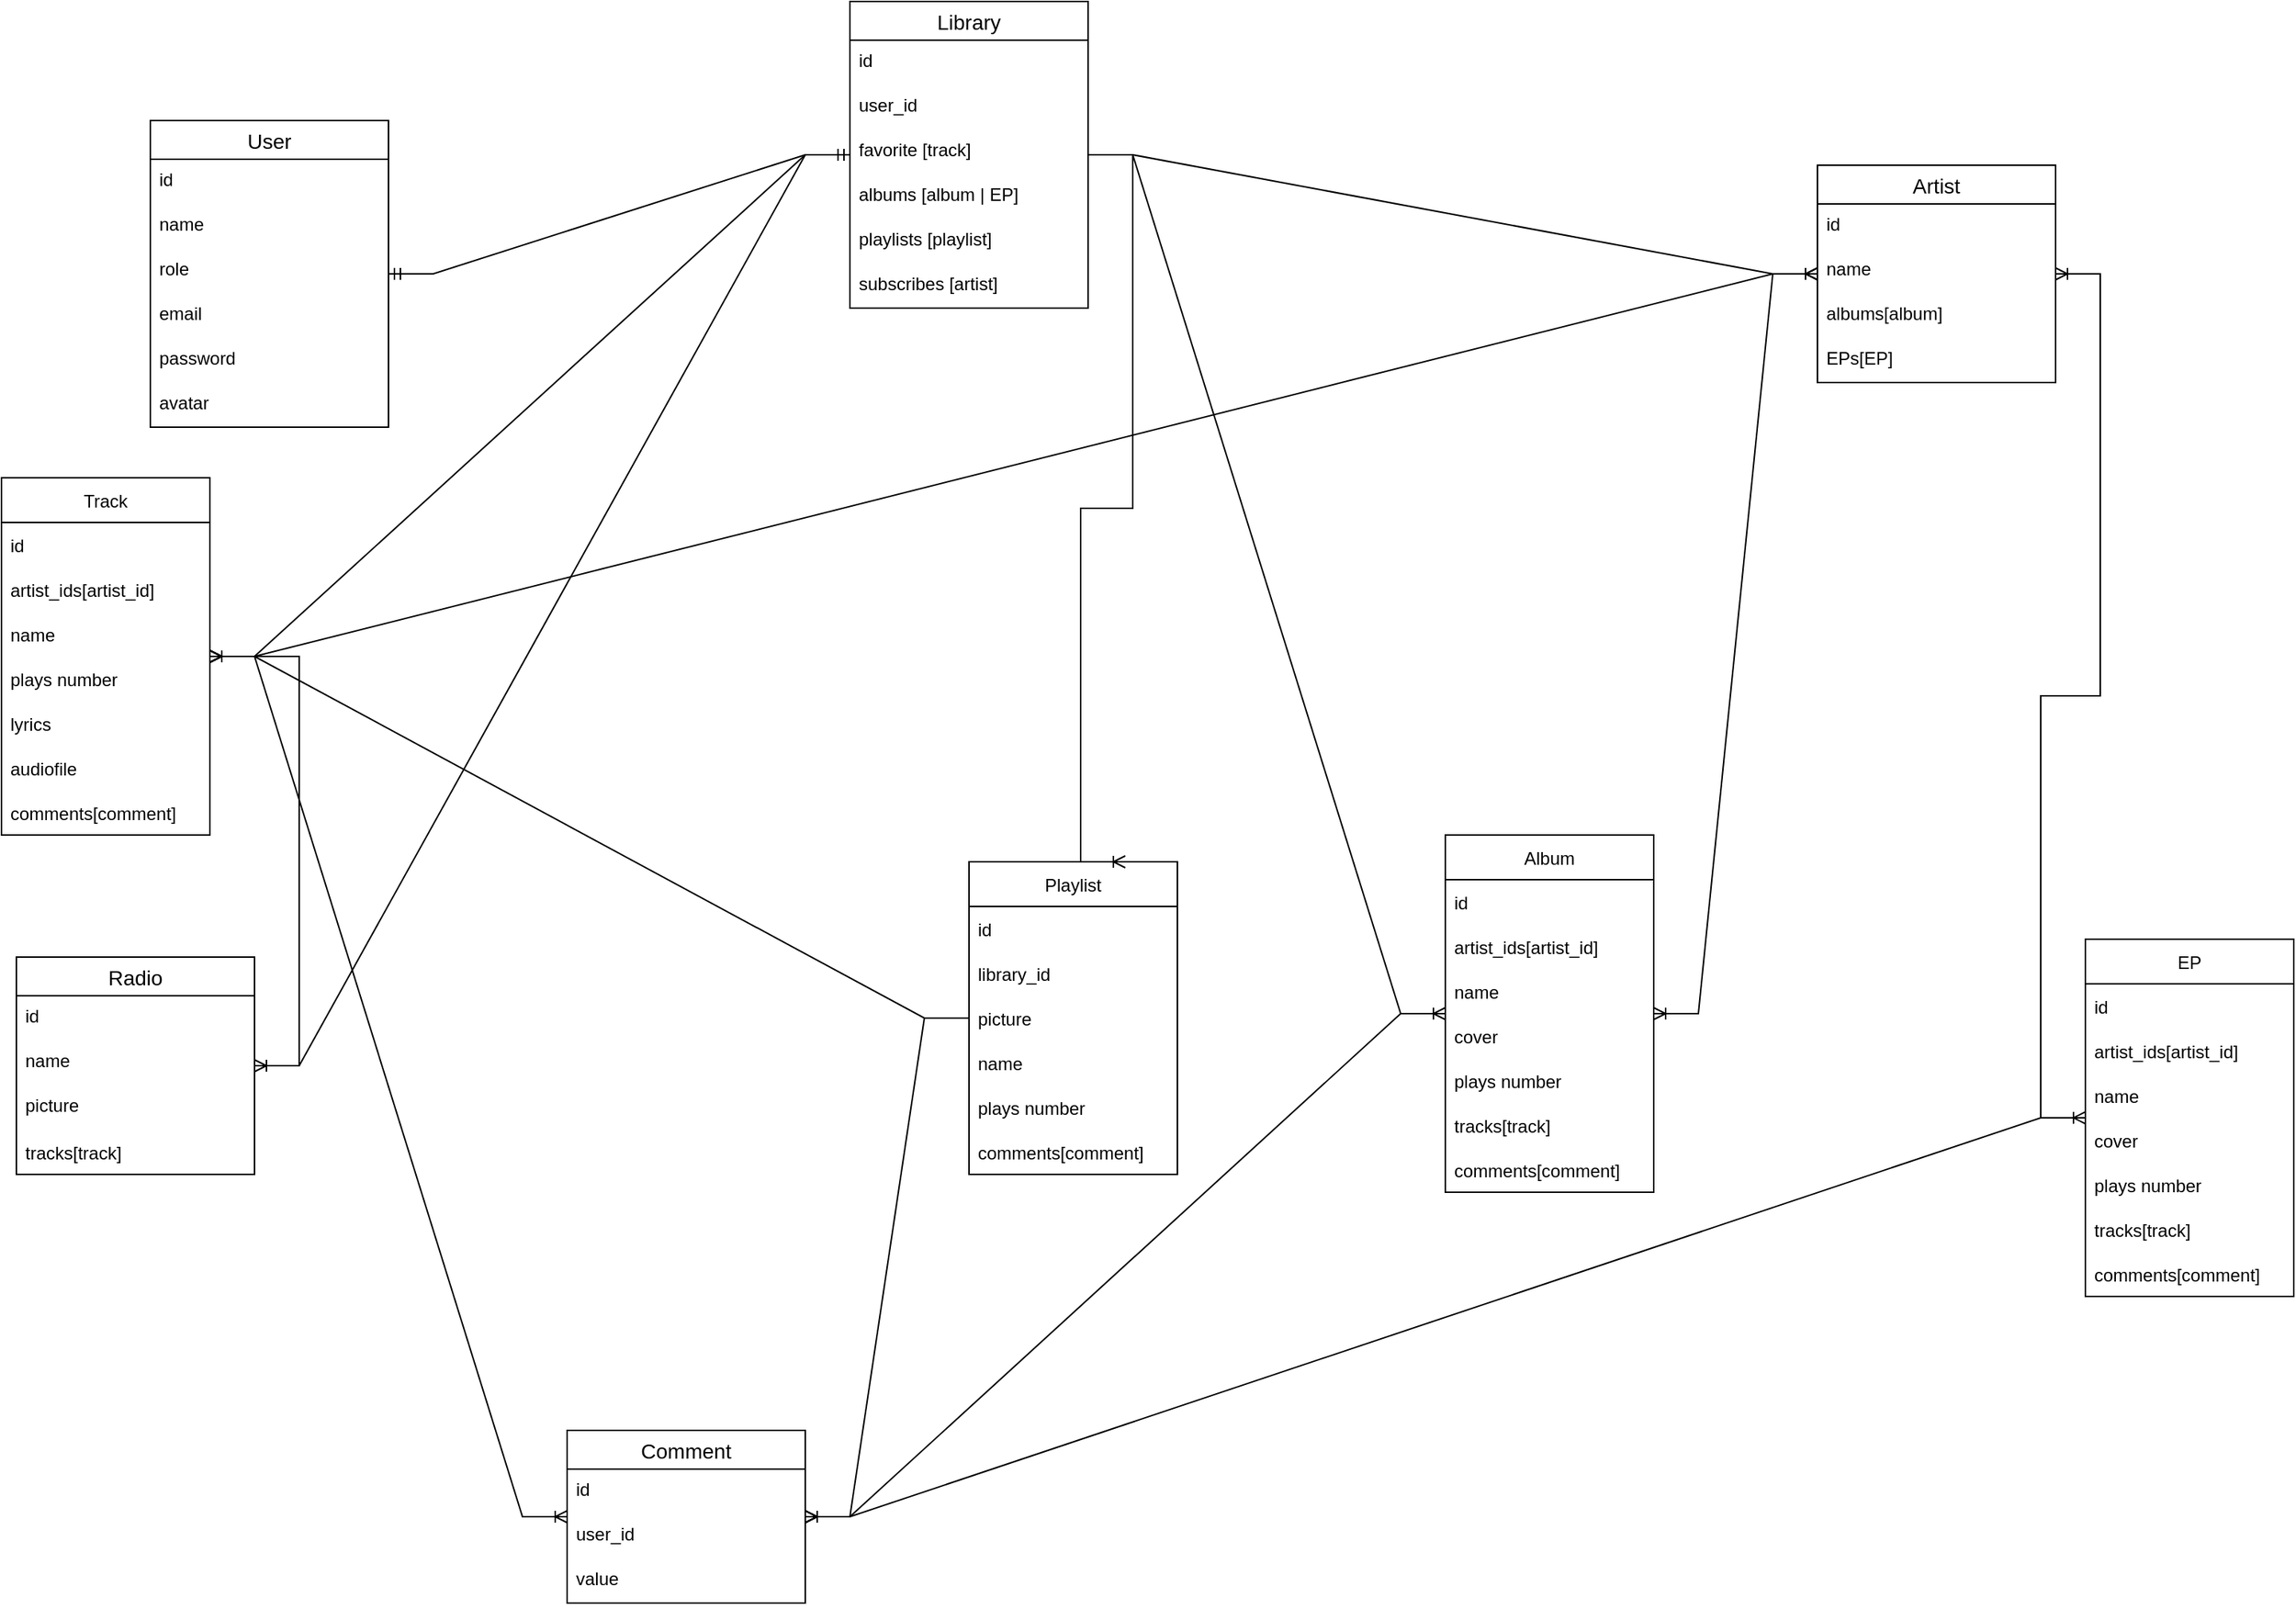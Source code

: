 <mxfile>
    <diagram id="lOPfILfzUjuklpA9g83u" name="Page-1">
        <mxGraphModel dx="545" dy="492" grid="1" gridSize="10" guides="1" tooltips="1" connect="1" arrows="1" fold="1" page="1" pageScale="1" pageWidth="850" pageHeight="1100" math="0" shadow="0">
            <root>
                <mxCell id="0"/>
                <mxCell id="1" parent="0"/>
                <mxCell id="yiS0FA5wGO1NEoajG7DO-14" value="User" style="swimlane;fontStyle=0;childLayout=stackLayout;horizontal=1;startSize=26;horizontalStack=0;resizeParent=1;resizeParentMax=0;resizeLast=0;collapsible=1;marginBottom=0;align=center;fontSize=14;" parent="1" vertex="1">
                    <mxGeometry x="320" y="190" width="160" height="206" as="geometry"/>
                </mxCell>
                <mxCell id="yiS0FA5wGO1NEoajG7DO-15" value="id" style="text;strokeColor=none;fillColor=none;spacingLeft=4;spacingRight=4;overflow=hidden;rotatable=0;points=[[0,0.5],[1,0.5]];portConstraint=eastwest;fontSize=12;" parent="yiS0FA5wGO1NEoajG7DO-14" vertex="1">
                    <mxGeometry y="26" width="160" height="30" as="geometry"/>
                </mxCell>
                <mxCell id="yiS0FA5wGO1NEoajG7DO-16" value="name" style="text;strokeColor=none;fillColor=none;spacingLeft=4;spacingRight=4;overflow=hidden;rotatable=0;points=[[0,0.5],[1,0.5]];portConstraint=eastwest;fontSize=12;" parent="yiS0FA5wGO1NEoajG7DO-14" vertex="1">
                    <mxGeometry y="56" width="160" height="30" as="geometry"/>
                </mxCell>
                <mxCell id="yiS0FA5wGO1NEoajG7DO-37" value="role" style="text;strokeColor=none;fillColor=none;spacingLeft=4;spacingRight=4;overflow=hidden;rotatable=0;points=[[0,0.5],[1,0.5]];portConstraint=eastwest;fontSize=12;" parent="yiS0FA5wGO1NEoajG7DO-14" vertex="1">
                    <mxGeometry y="86" width="160" height="30" as="geometry"/>
                </mxCell>
                <mxCell id="yiS0FA5wGO1NEoajG7DO-17" value="email" style="text;strokeColor=none;fillColor=none;spacingLeft=4;spacingRight=4;overflow=hidden;rotatable=0;points=[[0,0.5],[1,0.5]];portConstraint=eastwest;fontSize=12;" parent="yiS0FA5wGO1NEoajG7DO-14" vertex="1">
                    <mxGeometry y="116" width="160" height="30" as="geometry"/>
                </mxCell>
                <mxCell id="yiS0FA5wGO1NEoajG7DO-18" value="password" style="text;strokeColor=none;fillColor=none;spacingLeft=4;spacingRight=4;overflow=hidden;rotatable=0;points=[[0,0.5],[1,0.5]];portConstraint=eastwest;fontSize=12;" parent="yiS0FA5wGO1NEoajG7DO-14" vertex="1">
                    <mxGeometry y="146" width="160" height="30" as="geometry"/>
                </mxCell>
                <mxCell id="yiS0FA5wGO1NEoajG7DO-55" value="avatar" style="text;strokeColor=none;fillColor=none;spacingLeft=4;spacingRight=4;overflow=hidden;rotatable=0;points=[[0,0.5],[1,0.5]];portConstraint=eastwest;fontSize=12;" parent="yiS0FA5wGO1NEoajG7DO-14" vertex="1">
                    <mxGeometry y="176" width="160" height="30" as="geometry"/>
                </mxCell>
                <mxCell id="yiS0FA5wGO1NEoajG7DO-20" value="Library" style="swimlane;fontStyle=0;childLayout=stackLayout;horizontal=1;startSize=26;horizontalStack=0;resizeParent=1;resizeParentMax=0;resizeLast=0;collapsible=1;marginBottom=0;align=center;fontSize=14;" parent="1" vertex="1">
                    <mxGeometry x="790" y="110" width="160" height="206" as="geometry"/>
                </mxCell>
                <mxCell id="yiS0FA5wGO1NEoajG7DO-21" value="id" style="text;strokeColor=none;fillColor=none;spacingLeft=4;spacingRight=4;overflow=hidden;rotatable=0;points=[[0,0.5],[1,0.5]];portConstraint=eastwest;fontSize=12;" parent="yiS0FA5wGO1NEoajG7DO-20" vertex="1">
                    <mxGeometry y="26" width="160" height="30" as="geometry"/>
                </mxCell>
                <mxCell id="yiS0FA5wGO1NEoajG7DO-22" value="user_id" style="text;strokeColor=none;fillColor=none;spacingLeft=4;spacingRight=4;overflow=hidden;rotatable=0;points=[[0,0.5],[1,0.5]];portConstraint=eastwest;fontSize=12;" parent="yiS0FA5wGO1NEoajG7DO-20" vertex="1">
                    <mxGeometry y="56" width="160" height="30" as="geometry"/>
                </mxCell>
                <mxCell id="yiS0FA5wGO1NEoajG7DO-23" value="favorite [track]" style="text;strokeColor=none;fillColor=none;spacingLeft=4;spacingRight=4;overflow=hidden;rotatable=0;points=[[0,0.5],[1,0.5]];portConstraint=eastwest;fontSize=12;" parent="yiS0FA5wGO1NEoajG7DO-20" vertex="1">
                    <mxGeometry y="86" width="160" height="30" as="geometry"/>
                </mxCell>
                <mxCell id="yiS0FA5wGO1NEoajG7DO-24" value="albums [album | EP]" style="text;strokeColor=none;fillColor=none;spacingLeft=4;spacingRight=4;overflow=hidden;rotatable=0;points=[[0,0.5],[1,0.5]];portConstraint=eastwest;fontSize=12;" parent="yiS0FA5wGO1NEoajG7DO-20" vertex="1">
                    <mxGeometry y="116" width="160" height="30" as="geometry"/>
                </mxCell>
                <mxCell id="yiS0FA5wGO1NEoajG7DO-25" value="playlists [playlist]" style="text;strokeColor=none;fillColor=none;spacingLeft=4;spacingRight=4;overflow=hidden;rotatable=0;points=[[0,0.5],[1,0.5]];portConstraint=eastwest;fontSize=12;" parent="yiS0FA5wGO1NEoajG7DO-20" vertex="1">
                    <mxGeometry y="146" width="160" height="30" as="geometry"/>
                </mxCell>
                <mxCell id="yiS0FA5wGO1NEoajG7DO-86" value="subscribes [artist]" style="text;strokeColor=none;fillColor=none;spacingLeft=4;spacingRight=4;overflow=hidden;rotatable=0;points=[[0,0.5],[1,0.5]];portConstraint=eastwest;fontSize=12;" parent="yiS0FA5wGO1NEoajG7DO-20" vertex="1">
                    <mxGeometry y="176" width="160" height="30" as="geometry"/>
                </mxCell>
                <mxCell id="yiS0FA5wGO1NEoajG7DO-26" value="Album" style="swimlane;fontStyle=0;childLayout=stackLayout;horizontal=1;startSize=30;horizontalStack=0;resizeParent=1;resizeParentMax=0;resizeLast=0;collapsible=1;marginBottom=0;" parent="1" vertex="1">
                    <mxGeometry x="1190" y="670" width="140" height="240" as="geometry"/>
                </mxCell>
                <mxCell id="yiS0FA5wGO1NEoajG7DO-27" value="id" style="text;strokeColor=none;fillColor=none;align=left;verticalAlign=middle;spacingLeft=4;spacingRight=4;overflow=hidden;points=[[0,0.5],[1,0.5]];portConstraint=eastwest;rotatable=0;" parent="yiS0FA5wGO1NEoajG7DO-26" vertex="1">
                    <mxGeometry y="30" width="140" height="30" as="geometry"/>
                </mxCell>
                <mxCell id="yiS0FA5wGO1NEoajG7DO-28" value="artist_ids[artist_id]" style="text;strokeColor=none;fillColor=none;align=left;verticalAlign=middle;spacingLeft=4;spacingRight=4;overflow=hidden;points=[[0,0.5],[1,0.5]];portConstraint=eastwest;rotatable=0;" parent="yiS0FA5wGO1NEoajG7DO-26" vertex="1">
                    <mxGeometry y="60" width="140" height="30" as="geometry"/>
                </mxCell>
                <mxCell id="yiS0FA5wGO1NEoajG7DO-29" value="name" style="text;strokeColor=none;fillColor=none;align=left;verticalAlign=middle;spacingLeft=4;spacingRight=4;overflow=hidden;points=[[0,0.5],[1,0.5]];portConstraint=eastwest;rotatable=0;" parent="yiS0FA5wGO1NEoajG7DO-26" vertex="1">
                    <mxGeometry y="90" width="140" height="30" as="geometry"/>
                </mxCell>
                <mxCell id="yiS0FA5wGO1NEoajG7DO-30" value="cover" style="text;strokeColor=none;fillColor=none;align=left;verticalAlign=middle;spacingLeft=4;spacingRight=4;overflow=hidden;points=[[0,0.5],[1,0.5]];portConstraint=eastwest;rotatable=0;" parent="yiS0FA5wGO1NEoajG7DO-26" vertex="1">
                    <mxGeometry y="120" width="140" height="30" as="geometry"/>
                </mxCell>
                <mxCell id="yiS0FA5wGO1NEoajG7DO-31" value="plays number" style="text;strokeColor=none;fillColor=none;align=left;verticalAlign=middle;spacingLeft=4;spacingRight=4;overflow=hidden;points=[[0,0.5],[1,0.5]];portConstraint=eastwest;rotatable=0;" parent="yiS0FA5wGO1NEoajG7DO-26" vertex="1">
                    <mxGeometry y="150" width="140" height="30" as="geometry"/>
                </mxCell>
                <mxCell id="yiS0FA5wGO1NEoajG7DO-32" value="tracks[track]" style="text;strokeColor=none;fillColor=none;align=left;verticalAlign=middle;spacingLeft=4;spacingRight=4;overflow=hidden;points=[[0,0.5],[1,0.5]];portConstraint=eastwest;rotatable=0;" parent="yiS0FA5wGO1NEoajG7DO-26" vertex="1">
                    <mxGeometry y="180" width="140" height="30" as="geometry"/>
                </mxCell>
                <mxCell id="yiS0FA5wGO1NEoajG7DO-49" value="comments[comment]" style="text;strokeColor=none;fillColor=none;align=left;verticalAlign=middle;spacingLeft=4;spacingRight=4;overflow=hidden;points=[[0,0.5],[1,0.5]];portConstraint=eastwest;rotatable=0;" parent="yiS0FA5wGO1NEoajG7DO-26" vertex="1">
                    <mxGeometry y="210" width="140" height="30" as="geometry"/>
                </mxCell>
                <mxCell id="yiS0FA5wGO1NEoajG7DO-33" value="Playlist" style="swimlane;fontStyle=0;childLayout=stackLayout;horizontal=1;startSize=30;horizontalStack=0;resizeParent=1;resizeParentMax=0;resizeLast=0;collapsible=1;marginBottom=0;" parent="1" vertex="1">
                    <mxGeometry x="870" y="688" width="140" height="210" as="geometry"/>
                </mxCell>
                <mxCell id="yiS0FA5wGO1NEoajG7DO-34" value="id" style="text;strokeColor=none;fillColor=none;align=left;verticalAlign=middle;spacingLeft=4;spacingRight=4;overflow=hidden;points=[[0,0.5],[1,0.5]];portConstraint=eastwest;rotatable=0;" parent="yiS0FA5wGO1NEoajG7DO-33" vertex="1">
                    <mxGeometry y="30" width="140" height="30" as="geometry"/>
                </mxCell>
                <mxCell id="yiS0FA5wGO1NEoajG7DO-35" value="library_id" style="text;strokeColor=none;fillColor=none;align=left;verticalAlign=middle;spacingLeft=4;spacingRight=4;overflow=hidden;points=[[0,0.5],[1,0.5]];portConstraint=eastwest;rotatable=0;" parent="yiS0FA5wGO1NEoajG7DO-33" vertex="1">
                    <mxGeometry y="60" width="140" height="30" as="geometry"/>
                </mxCell>
                <mxCell id="yiS0FA5wGO1NEoajG7DO-36" value="picture" style="text;strokeColor=none;fillColor=none;align=left;verticalAlign=middle;spacingLeft=4;spacingRight=4;overflow=hidden;points=[[0,0.5],[1,0.5]];portConstraint=eastwest;rotatable=0;" parent="yiS0FA5wGO1NEoajG7DO-33" vertex="1">
                    <mxGeometry y="90" width="140" height="30" as="geometry"/>
                </mxCell>
                <mxCell id="yiS0FA5wGO1NEoajG7DO-38" value="name" style="text;strokeColor=none;fillColor=none;align=left;verticalAlign=middle;spacingLeft=4;spacingRight=4;overflow=hidden;points=[[0,0.5],[1,0.5]];portConstraint=eastwest;rotatable=0;" parent="yiS0FA5wGO1NEoajG7DO-33" vertex="1">
                    <mxGeometry y="120" width="140" height="30" as="geometry"/>
                </mxCell>
                <mxCell id="yiS0FA5wGO1NEoajG7DO-39" value="plays number" style="text;strokeColor=none;fillColor=none;align=left;verticalAlign=middle;spacingLeft=4;spacingRight=4;overflow=hidden;points=[[0,0.5],[1,0.5]];portConstraint=eastwest;rotatable=0;" parent="yiS0FA5wGO1NEoajG7DO-33" vertex="1">
                    <mxGeometry y="150" width="140" height="30" as="geometry"/>
                </mxCell>
                <mxCell id="yiS0FA5wGO1NEoajG7DO-50" value="comments[comment]" style="text;strokeColor=none;fillColor=none;align=left;verticalAlign=middle;spacingLeft=4;spacingRight=4;overflow=hidden;points=[[0,0.5],[1,0.5]];portConstraint=eastwest;rotatable=0;" parent="yiS0FA5wGO1NEoajG7DO-33" vertex="1">
                    <mxGeometry y="180" width="140" height="30" as="geometry"/>
                </mxCell>
                <mxCell id="yiS0FA5wGO1NEoajG7DO-41" value="Track" style="swimlane;fontStyle=0;childLayout=stackLayout;horizontal=1;startSize=30;horizontalStack=0;resizeParent=1;resizeParentMax=0;resizeLast=0;collapsible=1;marginBottom=0;" parent="1" vertex="1">
                    <mxGeometry x="220" y="430" width="140" height="240" as="geometry"/>
                </mxCell>
                <mxCell id="yiS0FA5wGO1NEoajG7DO-42" value="id" style="text;strokeColor=none;fillColor=none;align=left;verticalAlign=middle;spacingLeft=4;spacingRight=4;overflow=hidden;points=[[0,0.5],[1,0.5]];portConstraint=eastwest;rotatable=0;" parent="yiS0FA5wGO1NEoajG7DO-41" vertex="1">
                    <mxGeometry y="30" width="140" height="30" as="geometry"/>
                </mxCell>
                <mxCell id="yiS0FA5wGO1NEoajG7DO-45" value="artist_ids[artist_id]" style="text;strokeColor=none;fillColor=none;align=left;verticalAlign=middle;spacingLeft=4;spacingRight=4;overflow=hidden;points=[[0,0.5],[1,0.5]];portConstraint=eastwest;rotatable=0;" parent="yiS0FA5wGO1NEoajG7DO-41" vertex="1">
                    <mxGeometry y="60" width="140" height="30" as="geometry"/>
                </mxCell>
                <mxCell id="yiS0FA5wGO1NEoajG7DO-43" value="name" style="text;strokeColor=none;fillColor=none;align=left;verticalAlign=middle;spacingLeft=4;spacingRight=4;overflow=hidden;points=[[0,0.5],[1,0.5]];portConstraint=eastwest;rotatable=0;" parent="yiS0FA5wGO1NEoajG7DO-41" vertex="1">
                    <mxGeometry y="90" width="140" height="30" as="geometry"/>
                </mxCell>
                <mxCell id="yiS0FA5wGO1NEoajG7DO-44" value="plays number" style="text;strokeColor=none;fillColor=none;align=left;verticalAlign=middle;spacingLeft=4;spacingRight=4;overflow=hidden;points=[[0,0.5],[1,0.5]];portConstraint=eastwest;rotatable=0;" parent="yiS0FA5wGO1NEoajG7DO-41" vertex="1">
                    <mxGeometry y="120" width="140" height="30" as="geometry"/>
                </mxCell>
                <mxCell id="yiS0FA5wGO1NEoajG7DO-46" value="lyrics" style="text;strokeColor=none;fillColor=none;align=left;verticalAlign=middle;spacingLeft=4;spacingRight=4;overflow=hidden;points=[[0,0.5],[1,0.5]];portConstraint=eastwest;rotatable=0;" parent="yiS0FA5wGO1NEoajG7DO-41" vertex="1">
                    <mxGeometry y="150" width="140" height="30" as="geometry"/>
                </mxCell>
                <mxCell id="yiS0FA5wGO1NEoajG7DO-47" value="audiofile" style="text;strokeColor=none;fillColor=none;align=left;verticalAlign=middle;spacingLeft=4;spacingRight=4;overflow=hidden;points=[[0,0.5],[1,0.5]];portConstraint=eastwest;rotatable=0;" parent="yiS0FA5wGO1NEoajG7DO-41" vertex="1">
                    <mxGeometry y="180" width="140" height="30" as="geometry"/>
                </mxCell>
                <mxCell id="yiS0FA5wGO1NEoajG7DO-48" value="comments[comment]" style="text;strokeColor=none;fillColor=none;align=left;verticalAlign=middle;spacingLeft=4;spacingRight=4;overflow=hidden;points=[[0,0.5],[1,0.5]];portConstraint=eastwest;rotatable=0;" parent="yiS0FA5wGO1NEoajG7DO-41" vertex="1">
                    <mxGeometry y="210" width="140" height="30" as="geometry"/>
                </mxCell>
                <mxCell id="yiS0FA5wGO1NEoajG7DO-51" value="Comment" style="swimlane;fontStyle=0;childLayout=stackLayout;horizontal=1;startSize=26;horizontalStack=0;resizeParent=1;resizeParentMax=0;resizeLast=0;collapsible=1;marginBottom=0;align=center;fontSize=14;" parent="1" vertex="1">
                    <mxGeometry x="600" y="1070" width="160" height="116" as="geometry"/>
                </mxCell>
                <mxCell id="yiS0FA5wGO1NEoajG7DO-52" value="id" style="text;strokeColor=none;fillColor=none;spacingLeft=4;spacingRight=4;overflow=hidden;rotatable=0;points=[[0,0.5],[1,0.5]];portConstraint=eastwest;fontSize=12;" parent="yiS0FA5wGO1NEoajG7DO-51" vertex="1">
                    <mxGeometry y="26" width="160" height="30" as="geometry"/>
                </mxCell>
                <mxCell id="yiS0FA5wGO1NEoajG7DO-53" value="user_id" style="text;strokeColor=none;fillColor=none;spacingLeft=4;spacingRight=4;overflow=hidden;rotatable=0;points=[[0,0.5],[1,0.5]];portConstraint=eastwest;fontSize=12;" parent="yiS0FA5wGO1NEoajG7DO-51" vertex="1">
                    <mxGeometry y="56" width="160" height="30" as="geometry"/>
                </mxCell>
                <mxCell id="yiS0FA5wGO1NEoajG7DO-54" value="value" style="text;strokeColor=none;fillColor=none;spacingLeft=4;spacingRight=4;overflow=hidden;rotatable=0;points=[[0,0.5],[1,0.5]];portConstraint=eastwest;fontSize=12;" parent="yiS0FA5wGO1NEoajG7DO-51" vertex="1">
                    <mxGeometry y="86" width="160" height="30" as="geometry"/>
                </mxCell>
                <mxCell id="yiS0FA5wGO1NEoajG7DO-56" value="Radio" style="swimlane;fontStyle=0;childLayout=stackLayout;horizontal=1;startSize=26;horizontalStack=0;resizeParent=1;resizeParentMax=0;resizeLast=0;collapsible=1;marginBottom=0;align=center;fontSize=14;" parent="1" vertex="1">
                    <mxGeometry x="230" y="752" width="160" height="146" as="geometry"/>
                </mxCell>
                <mxCell id="yiS0FA5wGO1NEoajG7DO-57" value="id" style="text;strokeColor=none;fillColor=none;spacingLeft=4;spacingRight=4;overflow=hidden;rotatable=0;points=[[0,0.5],[1,0.5]];portConstraint=eastwest;fontSize=12;" parent="yiS0FA5wGO1NEoajG7DO-56" vertex="1">
                    <mxGeometry y="26" width="160" height="30" as="geometry"/>
                </mxCell>
                <mxCell id="yiS0FA5wGO1NEoajG7DO-58" value="name" style="text;strokeColor=none;fillColor=none;spacingLeft=4;spacingRight=4;overflow=hidden;rotatable=0;points=[[0,0.5],[1,0.5]];portConstraint=eastwest;fontSize=12;" parent="yiS0FA5wGO1NEoajG7DO-56" vertex="1">
                    <mxGeometry y="56" width="160" height="30" as="geometry"/>
                </mxCell>
                <mxCell id="yiS0FA5wGO1NEoajG7DO-59" value="picture" style="text;strokeColor=none;fillColor=none;spacingLeft=4;spacingRight=4;overflow=hidden;rotatable=0;points=[[0,0.5],[1,0.5]];portConstraint=eastwest;fontSize=12;" parent="yiS0FA5wGO1NEoajG7DO-56" vertex="1">
                    <mxGeometry y="86" width="160" height="30" as="geometry"/>
                </mxCell>
                <mxCell id="yiS0FA5wGO1NEoajG7DO-40" value="tracks[track]" style="text;strokeColor=none;fillColor=none;align=left;verticalAlign=middle;spacingLeft=4;spacingRight=4;overflow=hidden;points=[[0,0.5],[1,0.5]];portConstraint=eastwest;rotatable=0;" parent="yiS0FA5wGO1NEoajG7DO-56" vertex="1">
                    <mxGeometry y="116" width="160" height="30" as="geometry"/>
                </mxCell>
                <mxCell id="yiS0FA5wGO1NEoajG7DO-60" value="" style="edgeStyle=entityRelationEdgeStyle;fontSize=12;html=1;endArrow=ERoneToMany;rounded=0;entryX=0.75;entryY=0;entryDx=0;entryDy=0;" parent="1" source="yiS0FA5wGO1NEoajG7DO-20" target="yiS0FA5wGO1NEoajG7DO-33" edge="1">
                    <mxGeometry width="100" height="100" relative="1" as="geometry">
                        <mxPoint x="60" y="430" as="sourcePoint"/>
                        <mxPoint x="160" y="330" as="targetPoint"/>
                    </mxGeometry>
                </mxCell>
                <mxCell id="yiS0FA5wGO1NEoajG7DO-61" value="" style="edgeStyle=entityRelationEdgeStyle;fontSize=12;html=1;endArrow=ERoneToMany;rounded=0;" parent="1" source="yiS0FA5wGO1NEoajG7DO-20" target="yiS0FA5wGO1NEoajG7DO-26" edge="1">
                    <mxGeometry width="100" height="100" relative="1" as="geometry">
                        <mxPoint x="260" y="590" as="sourcePoint"/>
                        <mxPoint x="360" y="490" as="targetPoint"/>
                    </mxGeometry>
                </mxCell>
                <mxCell id="yiS0FA5wGO1NEoajG7DO-62" value="Artist" style="swimlane;fontStyle=0;childLayout=stackLayout;horizontal=1;startSize=26;horizontalStack=0;resizeParent=1;resizeParentMax=0;resizeLast=0;collapsible=1;marginBottom=0;align=center;fontSize=14;" parent="1" vertex="1">
                    <mxGeometry x="1440" y="220" width="160" height="146" as="geometry"/>
                </mxCell>
                <mxCell id="yiS0FA5wGO1NEoajG7DO-63" value="id" style="text;strokeColor=none;fillColor=none;spacingLeft=4;spacingRight=4;overflow=hidden;rotatable=0;points=[[0,0.5],[1,0.5]];portConstraint=eastwest;fontSize=12;" parent="yiS0FA5wGO1NEoajG7DO-62" vertex="1">
                    <mxGeometry y="26" width="160" height="30" as="geometry"/>
                </mxCell>
                <mxCell id="yiS0FA5wGO1NEoajG7DO-64" value="name" style="text;strokeColor=none;fillColor=none;spacingLeft=4;spacingRight=4;overflow=hidden;rotatable=0;points=[[0,0.5],[1,0.5]];portConstraint=eastwest;fontSize=12;" parent="yiS0FA5wGO1NEoajG7DO-62" vertex="1">
                    <mxGeometry y="56" width="160" height="30" as="geometry"/>
                </mxCell>
                <mxCell id="yiS0FA5wGO1NEoajG7DO-65" value="albums[album]" style="text;strokeColor=none;fillColor=none;spacingLeft=4;spacingRight=4;overflow=hidden;rotatable=0;points=[[0,0.5],[1,0.5]];portConstraint=eastwest;fontSize=12;" parent="yiS0FA5wGO1NEoajG7DO-62" vertex="1">
                    <mxGeometry y="86" width="160" height="30" as="geometry"/>
                </mxCell>
                <mxCell id="yiS0FA5wGO1NEoajG7DO-66" value="EPs[EP]" style="text;strokeColor=none;fillColor=none;spacingLeft=4;spacingRight=4;overflow=hidden;rotatable=0;points=[[0,0.5],[1,0.5]];portConstraint=eastwest;fontSize=12;" parent="yiS0FA5wGO1NEoajG7DO-62" vertex="1">
                    <mxGeometry y="116" width="160" height="30" as="geometry"/>
                </mxCell>
                <mxCell id="yiS0FA5wGO1NEoajG7DO-67" value="EP" style="swimlane;fontStyle=0;childLayout=stackLayout;horizontal=1;startSize=30;horizontalStack=0;resizeParent=1;resizeParentMax=0;resizeLast=0;collapsible=1;marginBottom=0;" parent="1" vertex="1">
                    <mxGeometry x="1620" y="740" width="140" height="240" as="geometry"/>
                </mxCell>
                <mxCell id="yiS0FA5wGO1NEoajG7DO-68" value="id" style="text;strokeColor=none;fillColor=none;align=left;verticalAlign=middle;spacingLeft=4;spacingRight=4;overflow=hidden;points=[[0,0.5],[1,0.5]];portConstraint=eastwest;rotatable=0;" parent="yiS0FA5wGO1NEoajG7DO-67" vertex="1">
                    <mxGeometry y="30" width="140" height="30" as="geometry"/>
                </mxCell>
                <mxCell id="yiS0FA5wGO1NEoajG7DO-69" value="artist_ids[artist_id]" style="text;strokeColor=none;fillColor=none;align=left;verticalAlign=middle;spacingLeft=4;spacingRight=4;overflow=hidden;points=[[0,0.5],[1,0.5]];portConstraint=eastwest;rotatable=0;" parent="yiS0FA5wGO1NEoajG7DO-67" vertex="1">
                    <mxGeometry y="60" width="140" height="30" as="geometry"/>
                </mxCell>
                <mxCell id="yiS0FA5wGO1NEoajG7DO-70" value="name" style="text;strokeColor=none;fillColor=none;align=left;verticalAlign=middle;spacingLeft=4;spacingRight=4;overflow=hidden;points=[[0,0.5],[1,0.5]];portConstraint=eastwest;rotatable=0;" parent="yiS0FA5wGO1NEoajG7DO-67" vertex="1">
                    <mxGeometry y="90" width="140" height="30" as="geometry"/>
                </mxCell>
                <mxCell id="yiS0FA5wGO1NEoajG7DO-71" value="cover" style="text;strokeColor=none;fillColor=none;align=left;verticalAlign=middle;spacingLeft=4;spacingRight=4;overflow=hidden;points=[[0,0.5],[1,0.5]];portConstraint=eastwest;rotatable=0;" parent="yiS0FA5wGO1NEoajG7DO-67" vertex="1">
                    <mxGeometry y="120" width="140" height="30" as="geometry"/>
                </mxCell>
                <mxCell id="yiS0FA5wGO1NEoajG7DO-72" value="plays number" style="text;strokeColor=none;fillColor=none;align=left;verticalAlign=middle;spacingLeft=4;spacingRight=4;overflow=hidden;points=[[0,0.5],[1,0.5]];portConstraint=eastwest;rotatable=0;" parent="yiS0FA5wGO1NEoajG7DO-67" vertex="1">
                    <mxGeometry y="150" width="140" height="30" as="geometry"/>
                </mxCell>
                <mxCell id="yiS0FA5wGO1NEoajG7DO-73" value="tracks[track]" style="text;strokeColor=none;fillColor=none;align=left;verticalAlign=middle;spacingLeft=4;spacingRight=4;overflow=hidden;points=[[0,0.5],[1,0.5]];portConstraint=eastwest;rotatable=0;" parent="yiS0FA5wGO1NEoajG7DO-67" vertex="1">
                    <mxGeometry y="180" width="140" height="30" as="geometry"/>
                </mxCell>
                <mxCell id="yiS0FA5wGO1NEoajG7DO-74" value="comments[comment]" style="text;strokeColor=none;fillColor=none;align=left;verticalAlign=middle;spacingLeft=4;spacingRight=4;overflow=hidden;points=[[0,0.5],[1,0.5]];portConstraint=eastwest;rotatable=0;" parent="yiS0FA5wGO1NEoajG7DO-67" vertex="1">
                    <mxGeometry y="210" width="140" height="30" as="geometry"/>
                </mxCell>
                <mxCell id="yiS0FA5wGO1NEoajG7DO-75" value="" style="edgeStyle=entityRelationEdgeStyle;fontSize=12;html=1;endArrow=ERoneToMany;rounded=0;" parent="1" source="yiS0FA5wGO1NEoajG7DO-67" target="yiS0FA5wGO1NEoajG7DO-62" edge="1">
                    <mxGeometry width="100" height="100" relative="1" as="geometry">
                        <mxPoint x="220" y="378" as="sourcePoint"/>
                        <mxPoint x="1020" y="130" as="targetPoint"/>
                    </mxGeometry>
                </mxCell>
                <mxCell id="yiS0FA5wGO1NEoajG7DO-76" value="" style="edgeStyle=entityRelationEdgeStyle;fontSize=12;html=1;endArrow=ERoneToMany;rounded=0;" parent="1" source="yiS0FA5wGO1NEoajG7DO-20" target="yiS0FA5wGO1NEoajG7DO-41" edge="1">
                    <mxGeometry width="100" height="100" relative="1" as="geometry">
                        <mxPoint x="230" y="280" as="sourcePoint"/>
                        <mxPoint x="330" y="180" as="targetPoint"/>
                    </mxGeometry>
                </mxCell>
                <mxCell id="yiS0FA5wGO1NEoajG7DO-77" value="" style="edgeStyle=entityRelationEdgeStyle;fontSize=12;html=1;endArrow=ERoneToMany;rounded=0;" parent="1" source="yiS0FA5wGO1NEoajG7DO-33" target="yiS0FA5wGO1NEoajG7DO-41" edge="1">
                    <mxGeometry width="100" height="100" relative="1" as="geometry">
                        <mxPoint x="490" y="670" as="sourcePoint"/>
                        <mxPoint x="590" y="570" as="targetPoint"/>
                    </mxGeometry>
                </mxCell>
                <mxCell id="yiS0FA5wGO1NEoajG7DO-78" value="" style="edgeStyle=entityRelationEdgeStyle;fontSize=12;html=1;endArrow=ERoneToMany;rounded=0;" parent="1" source="yiS0FA5wGO1NEoajG7DO-56" target="yiS0FA5wGO1NEoajG7DO-41" edge="1">
                    <mxGeometry width="100" height="100" relative="1" as="geometry">
                        <mxPoint x="510" y="670" as="sourcePoint"/>
                        <mxPoint x="610" y="570" as="targetPoint"/>
                    </mxGeometry>
                </mxCell>
                <mxCell id="yiS0FA5wGO1NEoajG7DO-79" value="" style="edgeStyle=entityRelationEdgeStyle;fontSize=12;html=1;endArrow=ERoneToMany;rounded=0;" parent="1" source="yiS0FA5wGO1NEoajG7DO-20" target="yiS0FA5wGO1NEoajG7DO-56" edge="1">
                    <mxGeometry width="100" height="100" relative="1" as="geometry">
                        <mxPoint x="650" y="600" as="sourcePoint"/>
                        <mxPoint x="750" y="500" as="targetPoint"/>
                    </mxGeometry>
                </mxCell>
                <mxCell id="yiS0FA5wGO1NEoajG7DO-80" value="" style="edgeStyle=entityRelationEdgeStyle;fontSize=12;html=1;endArrow=ERoneToMany;rounded=0;" parent="1" source="yiS0FA5wGO1NEoajG7DO-41" target="yiS0FA5wGO1NEoajG7DO-51" edge="1">
                    <mxGeometry width="100" height="100" relative="1" as="geometry">
                        <mxPoint x="90" y="640" as="sourcePoint"/>
                        <mxPoint x="190" y="540" as="targetPoint"/>
                    </mxGeometry>
                </mxCell>
                <mxCell id="yiS0FA5wGO1NEoajG7DO-82" value="" style="edgeStyle=entityRelationEdgeStyle;fontSize=12;html=1;endArrow=ERoneToMany;rounded=0;" parent="1" source="yiS0FA5wGO1NEoajG7DO-33" target="yiS0FA5wGO1NEoajG7DO-51" edge="1">
                    <mxGeometry width="100" height="100" relative="1" as="geometry">
                        <mxPoint x="690" y="960" as="sourcePoint"/>
                        <mxPoint x="790" y="860" as="targetPoint"/>
                    </mxGeometry>
                </mxCell>
                <mxCell id="yiS0FA5wGO1NEoajG7DO-83" value="" style="edgeStyle=entityRelationEdgeStyle;fontSize=12;html=1;endArrow=ERoneToMany;rounded=0;" parent="1" source="yiS0FA5wGO1NEoajG7DO-26" target="yiS0FA5wGO1NEoajG7DO-51" edge="1">
                    <mxGeometry width="100" height="100" relative="1" as="geometry">
                        <mxPoint x="630" y="870" as="sourcePoint"/>
                        <mxPoint x="730" y="770" as="targetPoint"/>
                    </mxGeometry>
                </mxCell>
                <mxCell id="yiS0FA5wGO1NEoajG7DO-84" value="" style="edgeStyle=entityRelationEdgeStyle;fontSize=12;html=1;endArrow=ERoneToMany;rounded=0;" parent="1" source="yiS0FA5wGO1NEoajG7DO-67" target="yiS0FA5wGO1NEoajG7DO-51" edge="1">
                    <mxGeometry width="100" height="100" relative="1" as="geometry">
                        <mxPoint x="1100" y="1120" as="sourcePoint"/>
                        <mxPoint x="1200" y="1020" as="targetPoint"/>
                    </mxGeometry>
                </mxCell>
                <mxCell id="yiS0FA5wGO1NEoajG7DO-85" value="" style="edgeStyle=entityRelationEdgeStyle;fontSize=12;html=1;endArrow=ERoneToMany;rounded=0;" parent="1" source="yiS0FA5wGO1NEoajG7DO-62" target="yiS0FA5wGO1NEoajG7DO-67" edge="1">
                    <mxGeometry width="100" height="100" relative="1" as="geometry">
                        <mxPoint x="1950" y="510" as="sourcePoint"/>
                        <mxPoint x="2050" y="410" as="targetPoint"/>
                    </mxGeometry>
                </mxCell>
                <mxCell id="yiS0FA5wGO1NEoajG7DO-87" value="" style="edgeStyle=entityRelationEdgeStyle;fontSize=12;html=1;endArrow=ERoneToMany;rounded=0;" parent="1" source="yiS0FA5wGO1NEoajG7DO-20" target="yiS0FA5wGO1NEoajG7DO-62" edge="1">
                    <mxGeometry width="100" height="100" relative="1" as="geometry">
                        <mxPoint x="1050" y="27" as="sourcePoint"/>
                        <mxPoint x="1210" y="100" as="targetPoint"/>
                    </mxGeometry>
                </mxCell>
                <mxCell id="yiS0FA5wGO1NEoajG7DO-88" value="" style="edgeStyle=entityRelationEdgeStyle;fontSize=12;html=1;endArrow=ERmandOne;startArrow=ERmandOne;rounded=0;" parent="1" source="yiS0FA5wGO1NEoajG7DO-14" target="yiS0FA5wGO1NEoajG7DO-20" edge="1">
                    <mxGeometry width="100" height="100" relative="1" as="geometry">
                        <mxPoint x="600" y="300" as="sourcePoint"/>
                        <mxPoint x="930" y="180" as="targetPoint"/>
                    </mxGeometry>
                </mxCell>
                <mxCell id="yiS0FA5wGO1NEoajG7DO-90" value="" style="edgeStyle=entityRelationEdgeStyle;fontSize=12;html=1;endArrow=ERoneToMany;rounded=0;" parent="1" source="yiS0FA5wGO1NEoajG7DO-62" target="yiS0FA5wGO1NEoajG7DO-26" edge="1">
                    <mxGeometry width="100" height="100" relative="1" as="geometry">
                        <mxPoint x="1400" y="530" as="sourcePoint"/>
                        <mxPoint x="1500" y="430" as="targetPoint"/>
                    </mxGeometry>
                </mxCell>
                <mxCell id="yiS0FA5wGO1NEoajG7DO-91" value="" style="edgeStyle=entityRelationEdgeStyle;fontSize=12;html=1;endArrow=ERoneToMany;rounded=0;" parent="1" source="yiS0FA5wGO1NEoajG7DO-56" target="yiS0FA5wGO1NEoajG7DO-41" edge="1">
                    <mxGeometry width="100" height="100" relative="1" as="geometry">
                        <mxPoint x="580" y="860" as="sourcePoint"/>
                        <mxPoint x="680" y="760" as="targetPoint"/>
                    </mxGeometry>
                </mxCell>
                <mxCell id="yiS0FA5wGO1NEoajG7DO-92" value="" style="edgeStyle=entityRelationEdgeStyle;fontSize=12;html=1;endArrow=ERoneToMany;rounded=0;" parent="1" source="yiS0FA5wGO1NEoajG7DO-41" target="yiS0FA5wGO1NEoajG7DO-62" edge="1">
                    <mxGeometry width="100" height="100" relative="1" as="geometry">
                        <mxPoint x="540" y="580" as="sourcePoint"/>
                        <mxPoint x="640" y="480" as="targetPoint"/>
                    </mxGeometry>
                </mxCell>
            </root>
        </mxGraphModel>
    </diagram>
</mxfile>